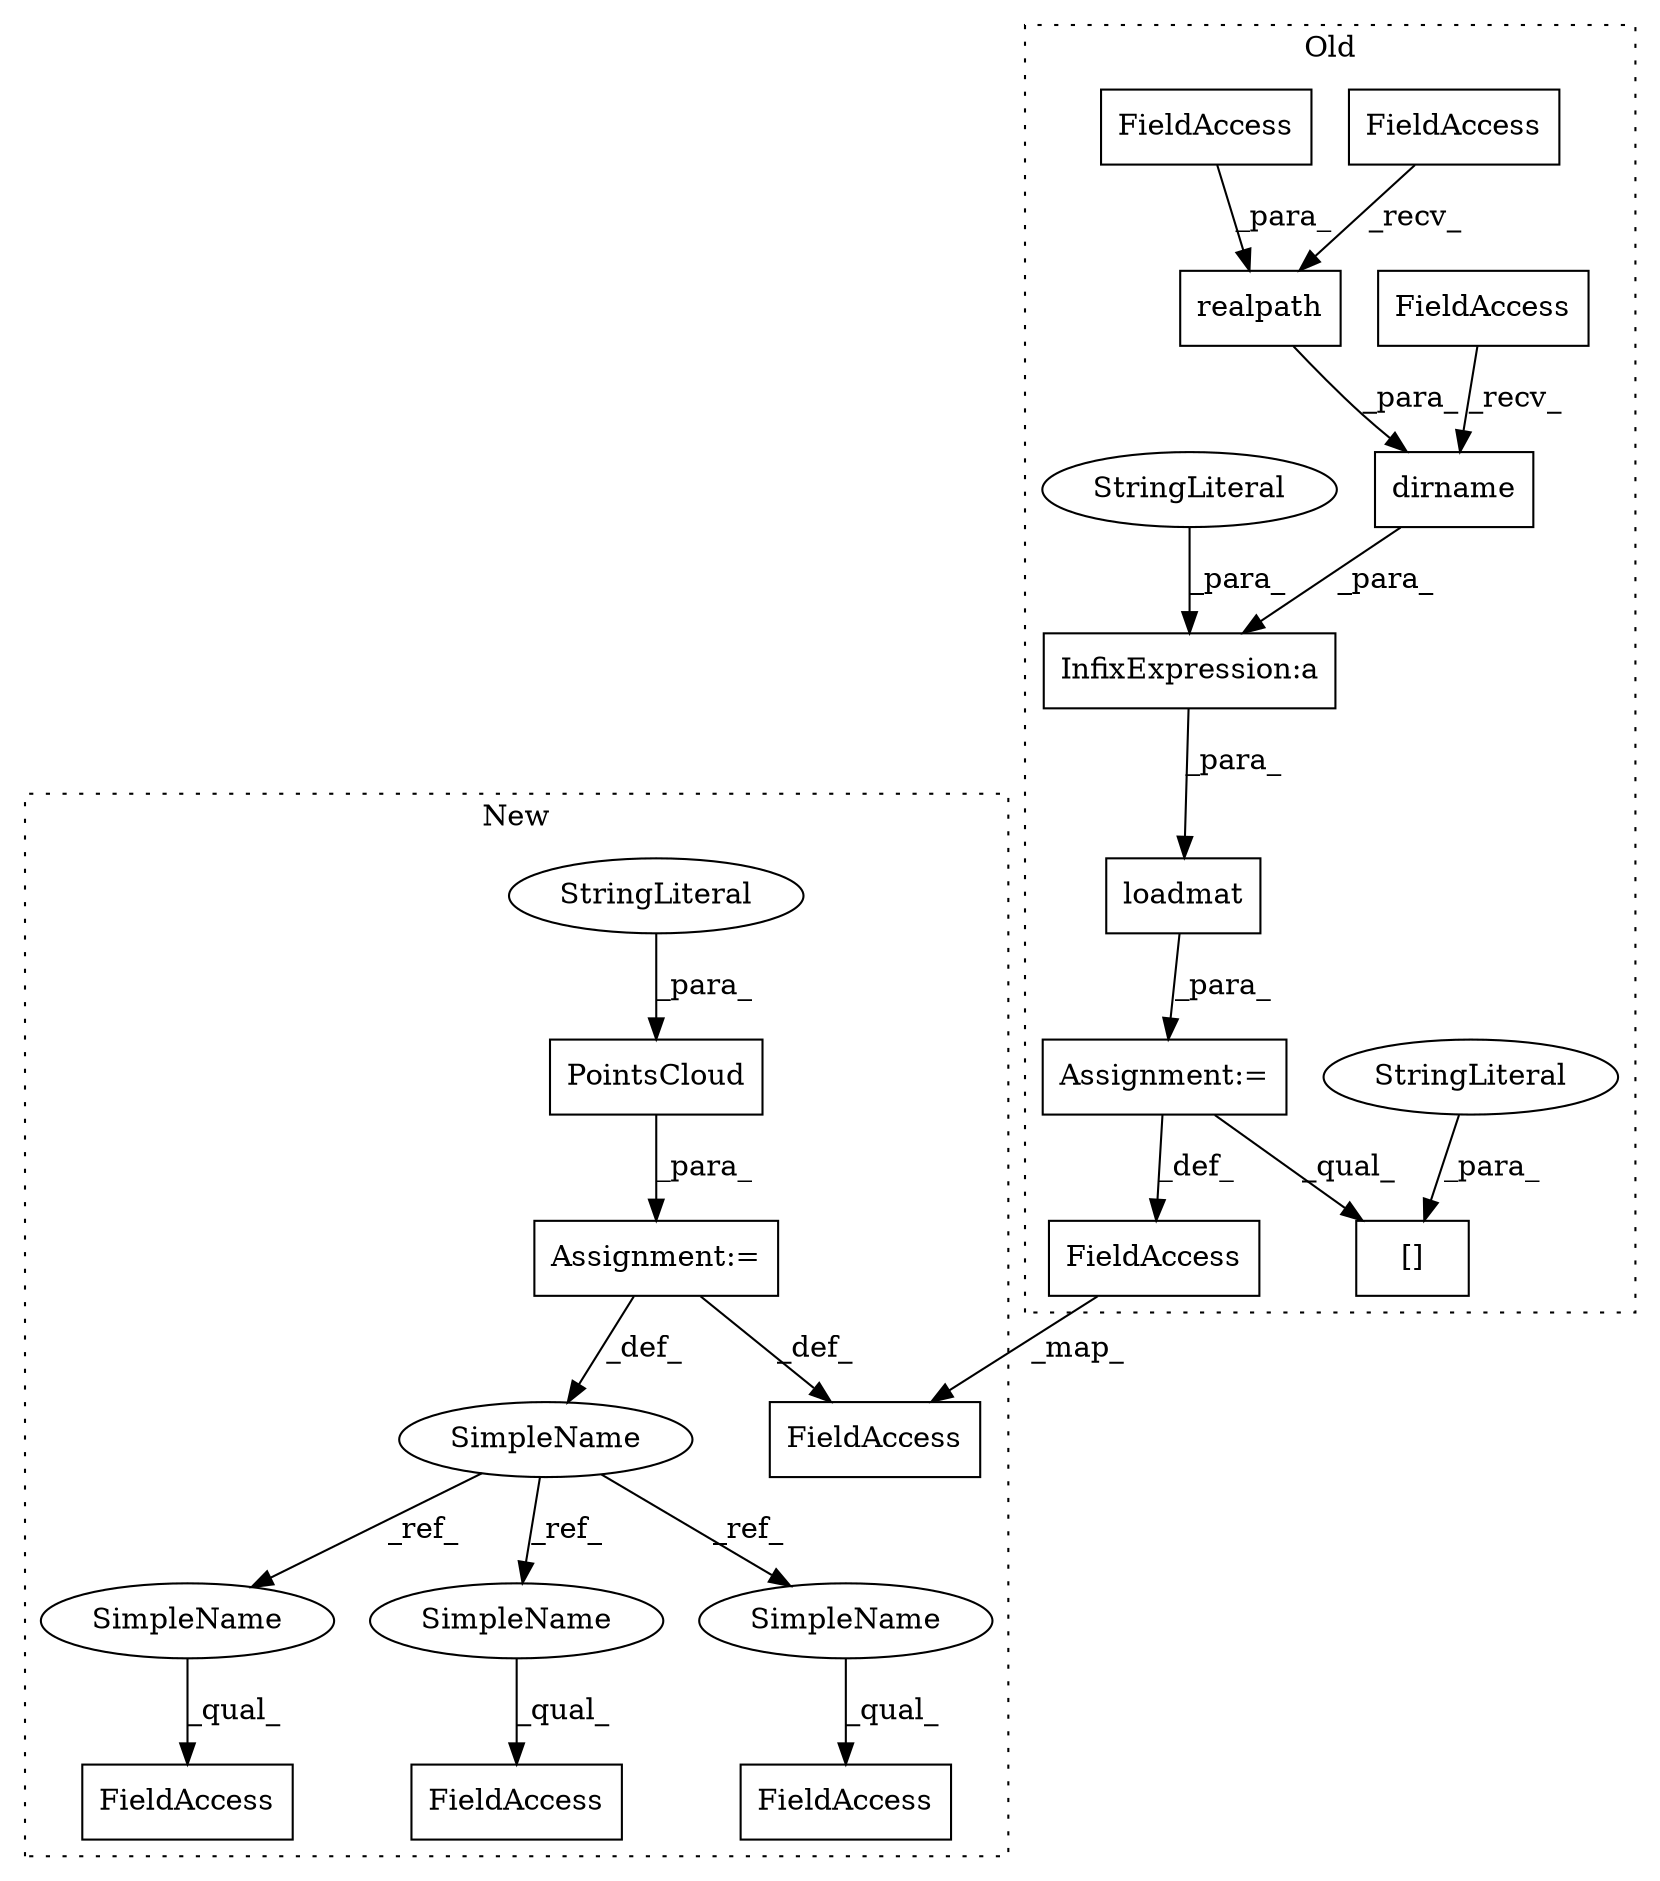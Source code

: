 digraph G {
subgraph cluster0 {
1 [label="loadmat" a="32" s="29408,29481" l="8,1" shape="box"];
3 [label="InfixExpression:a" a="27" s="29459" l="3" shape="box"];
4 [label="[]" a="2" s="29521,29533" l="4,1" shape="box"];
5 [label="realpath" a="32" s="29440,29457" l="9,1" shape="box"];
6 [label="FieldAccess" a="22" s="29432" l="7" shape="box"];
7 [label="dirname" a="32" s="29424,29458" l="8,1" shape="box"];
8 [label="StringLiteral" a="45" s="29525" l="8" shape="ellipse"];
13 [label="FieldAccess" a="22" s="29416" l="7" shape="box"];
14 [label="FieldAccess" a="22" s="29449" l="8" shape="box"];
15 [label="StringLiteral" a="45" s="29462" l="19" shape="ellipse"];
16 [label="Assignment:=" a="7" s="29404" l="1" shape="box"];
20 [label="FieldAccess" a="22" s="29709" l="6" shape="box"];
label = "Old";
style="dotted";
}
subgraph cluster1 {
2 [label="PointsCloud" a="32" s="28733,28754" l="12,1" shape="box"];
9 [label="FieldAccess" a="22" s="28795" l="14" shape="box"];
10 [label="SimpleName" a="42" s="28725" l="7" shape="ellipse"];
11 [label="FieldAccess" a="22" s="29046" l="9" shape="box"];
12 [label="FieldAccess" a="22" s="28768" l="14" shape="box"];
17 [label="Assignment:=" a="7" s="28732" l="1" shape="box"];
18 [label="StringLiteral" a="45" s="28745" l="9" shape="ellipse"];
19 [label="FieldAccess" a="22" s="28984" l="6" shape="box"];
21 [label="SimpleName" a="42" s="28768" l="7" shape="ellipse"];
22 [label="SimpleName" a="42" s="28795" l="7" shape="ellipse"];
23 [label="SimpleName" a="42" s="29046" l="7" shape="ellipse"];
label = "New";
style="dotted";
}
1 -> 16 [label="_para_"];
2 -> 17 [label="_para_"];
3 -> 1 [label="_para_"];
5 -> 7 [label="_para_"];
6 -> 5 [label="_recv_"];
7 -> 3 [label="_para_"];
8 -> 4 [label="_para_"];
10 -> 23 [label="_ref_"];
10 -> 22 [label="_ref_"];
10 -> 21 [label="_ref_"];
13 -> 7 [label="_recv_"];
14 -> 5 [label="_para_"];
15 -> 3 [label="_para_"];
16 -> 4 [label="_qual_"];
16 -> 20 [label="_def_"];
17 -> 19 [label="_def_"];
17 -> 10 [label="_def_"];
18 -> 2 [label="_para_"];
20 -> 19 [label="_map_"];
21 -> 12 [label="_qual_"];
22 -> 9 [label="_qual_"];
23 -> 11 [label="_qual_"];
}